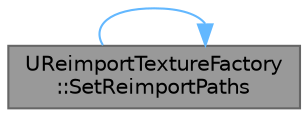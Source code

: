 digraph "UReimportTextureFactory::SetReimportPaths"
{
 // INTERACTIVE_SVG=YES
 // LATEX_PDF_SIZE
  bgcolor="transparent";
  edge [fontname=Helvetica,fontsize=10,labelfontname=Helvetica,labelfontsize=10];
  node [fontname=Helvetica,fontsize=10,shape=box,height=0.2,width=0.4];
  rankdir="LR";
  Node1 [id="Node000001",label="UReimportTextureFactory\l::SetReimportPaths",height=0.2,width=0.4,color="gray40", fillcolor="grey60", style="filled", fontcolor="black",tooltip="Sets the reimport path(s) for the specified object."];
  Node1 -> Node1 [id="edge1_Node000001_Node000001",color="steelblue1",style="solid",tooltip=" "];
}
